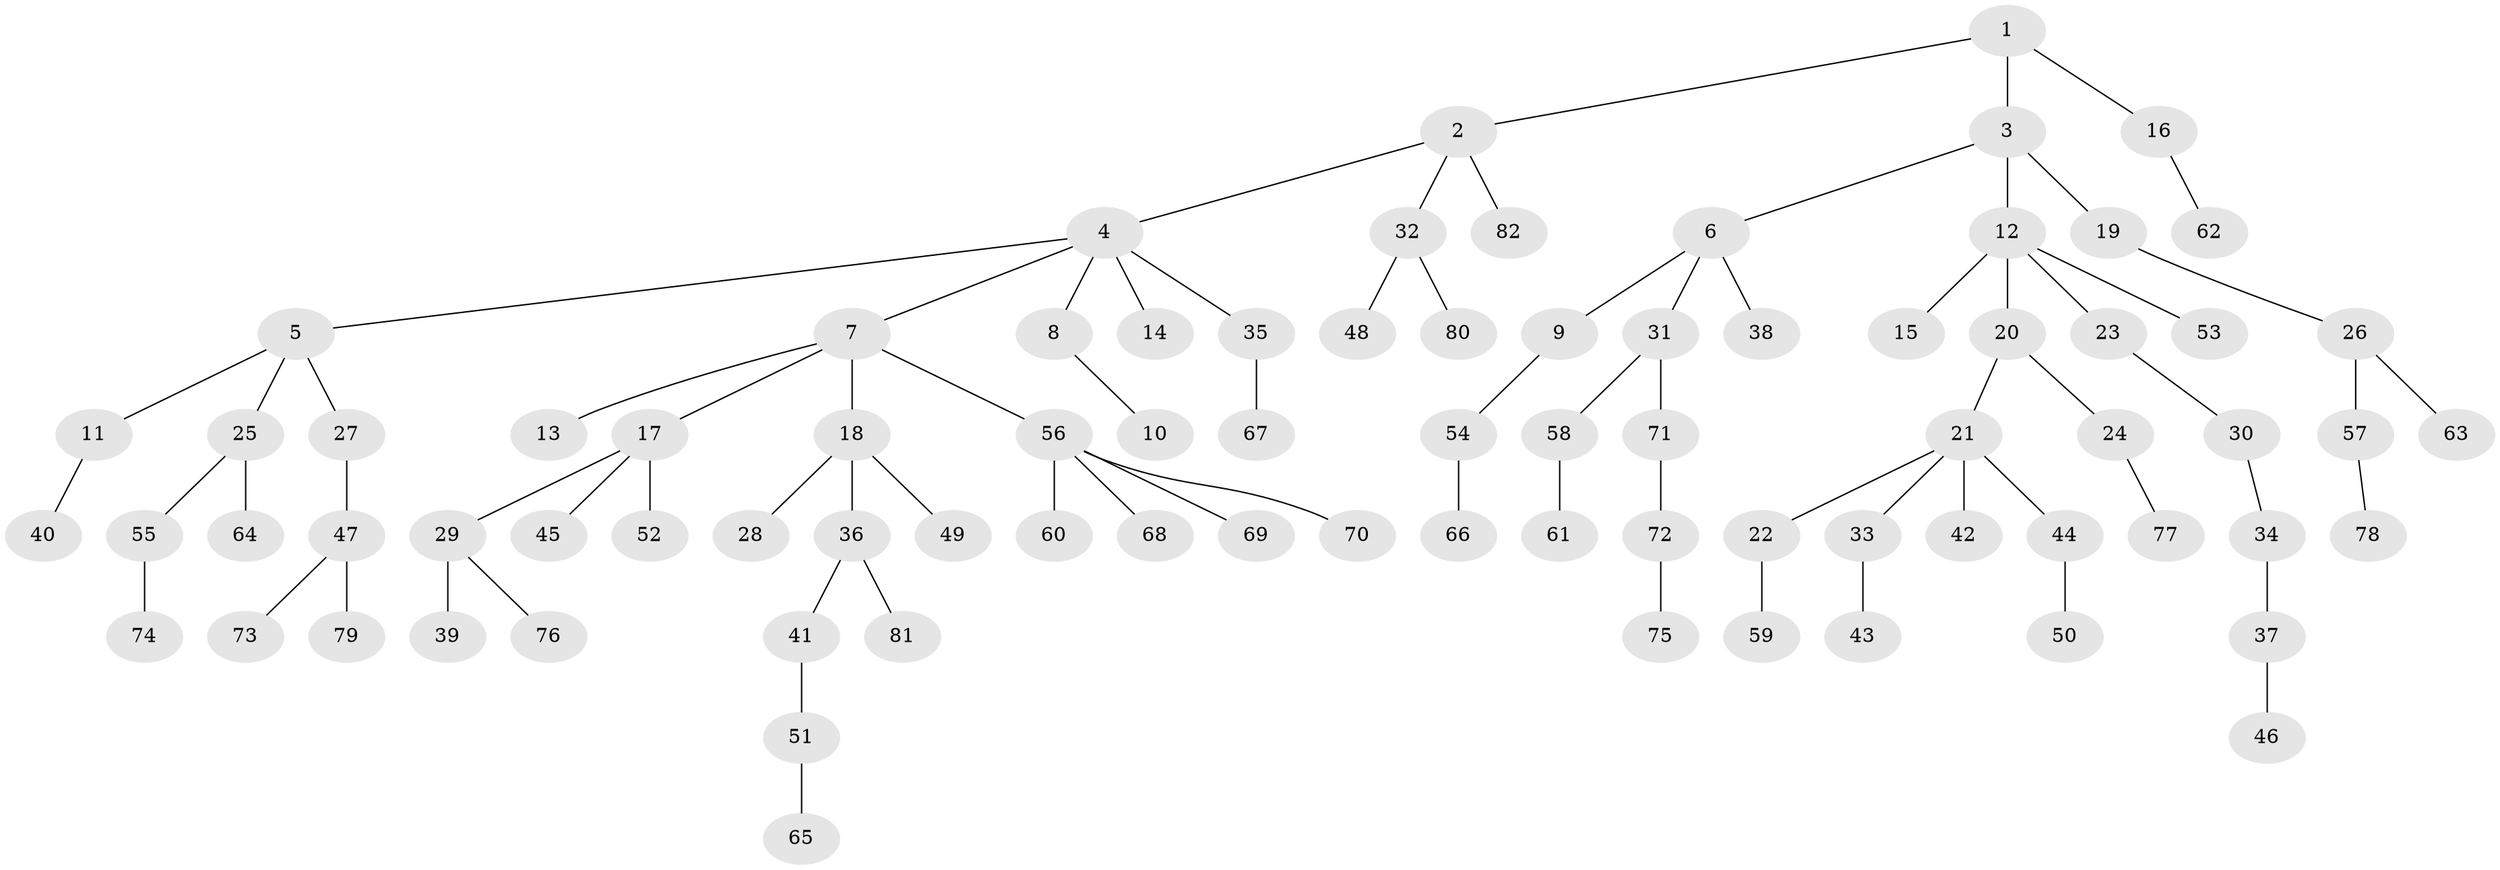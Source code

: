 // Generated by graph-tools (version 1.1) at 2025/02/03/09/25 03:02:16]
// undirected, 82 vertices, 81 edges
graph export_dot {
graph [start="1"]
  node [color=gray90,style=filled];
  1;
  2;
  3;
  4;
  5;
  6;
  7;
  8;
  9;
  10;
  11;
  12;
  13;
  14;
  15;
  16;
  17;
  18;
  19;
  20;
  21;
  22;
  23;
  24;
  25;
  26;
  27;
  28;
  29;
  30;
  31;
  32;
  33;
  34;
  35;
  36;
  37;
  38;
  39;
  40;
  41;
  42;
  43;
  44;
  45;
  46;
  47;
  48;
  49;
  50;
  51;
  52;
  53;
  54;
  55;
  56;
  57;
  58;
  59;
  60;
  61;
  62;
  63;
  64;
  65;
  66;
  67;
  68;
  69;
  70;
  71;
  72;
  73;
  74;
  75;
  76;
  77;
  78;
  79;
  80;
  81;
  82;
  1 -- 2;
  1 -- 3;
  1 -- 16;
  2 -- 4;
  2 -- 32;
  2 -- 82;
  3 -- 6;
  3 -- 12;
  3 -- 19;
  4 -- 5;
  4 -- 7;
  4 -- 8;
  4 -- 14;
  4 -- 35;
  5 -- 11;
  5 -- 25;
  5 -- 27;
  6 -- 9;
  6 -- 31;
  6 -- 38;
  7 -- 13;
  7 -- 17;
  7 -- 18;
  7 -- 56;
  8 -- 10;
  9 -- 54;
  11 -- 40;
  12 -- 15;
  12 -- 20;
  12 -- 23;
  12 -- 53;
  16 -- 62;
  17 -- 29;
  17 -- 45;
  17 -- 52;
  18 -- 28;
  18 -- 36;
  18 -- 49;
  19 -- 26;
  20 -- 21;
  20 -- 24;
  21 -- 22;
  21 -- 33;
  21 -- 42;
  21 -- 44;
  22 -- 59;
  23 -- 30;
  24 -- 77;
  25 -- 55;
  25 -- 64;
  26 -- 57;
  26 -- 63;
  27 -- 47;
  29 -- 39;
  29 -- 76;
  30 -- 34;
  31 -- 58;
  31 -- 71;
  32 -- 48;
  32 -- 80;
  33 -- 43;
  34 -- 37;
  35 -- 67;
  36 -- 41;
  36 -- 81;
  37 -- 46;
  41 -- 51;
  44 -- 50;
  47 -- 73;
  47 -- 79;
  51 -- 65;
  54 -- 66;
  55 -- 74;
  56 -- 60;
  56 -- 68;
  56 -- 69;
  56 -- 70;
  57 -- 78;
  58 -- 61;
  71 -- 72;
  72 -- 75;
}
